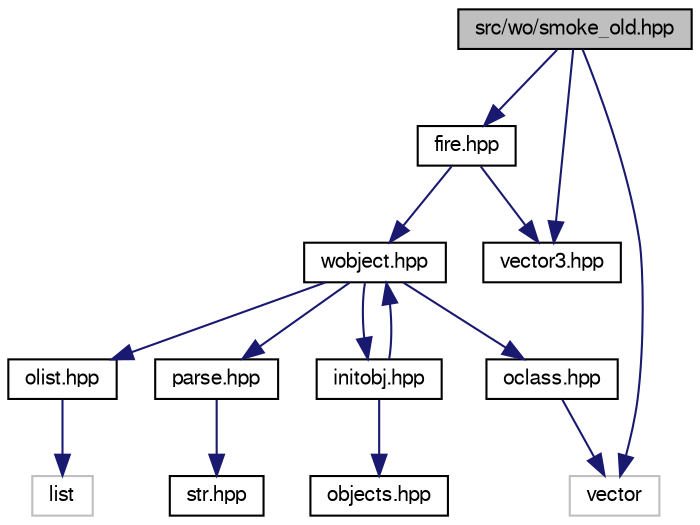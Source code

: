 digraph "src/wo/smoke_old.hpp"
{
 // LATEX_PDF_SIZE
  bgcolor="transparent";
  edge [fontname="FreeSans",fontsize="10",labelfontname="FreeSans",labelfontsize="10"];
  node [fontname="FreeSans",fontsize="10",shape=record];
  Node1 [label="src/wo/smoke_old.hpp",height=0.2,width=0.4,color="black", fillcolor="grey75", style="filled", fontcolor="black",tooltip=" "];
  Node1 -> Node2 [color="midnightblue",fontsize="10",style="solid",fontname="FreeSans"];
  Node2 [label="vector3.hpp",height=0.2,width=0.4,color="black",URL="$a00137.html",tooltip=" "];
  Node1 -> Node3 [color="midnightblue",fontsize="10",style="solid",fontname="FreeSans"];
  Node3 [label="vector",height=0.2,width=0.4,color="grey75",tooltip=" "];
  Node1 -> Node4 [color="midnightblue",fontsize="10",style="solid",fontname="FreeSans"];
  Node4 [label="fire.hpp",height=0.2,width=0.4,color="black",URL="$a00446.html",tooltip=" "];
  Node4 -> Node5 [color="midnightblue",fontsize="10",style="solid",fontname="FreeSans"];
  Node5 [label="wobject.hpp",height=0.2,width=0.4,color="black",URL="$a00866.html",tooltip=" "];
  Node5 -> Node6 [color="midnightblue",fontsize="10",style="solid",fontname="FreeSans"];
  Node6 [label="oclass.hpp",height=0.2,width=0.4,color="black",URL="$a00626.html",tooltip=" "];
  Node6 -> Node3 [color="midnightblue",fontsize="10",style="solid",fontname="FreeSans"];
  Node5 -> Node7 [color="midnightblue",fontsize="10",style="solid",fontname="FreeSans"];
  Node7 [label="olist.hpp",height=0.2,width=0.4,color="black",URL="$a00632.html",tooltip=" "];
  Node7 -> Node8 [color="midnightblue",fontsize="10",style="solid",fontname="FreeSans"];
  Node8 [label="list",height=0.2,width=0.4,color="grey75",tooltip=" "];
  Node5 -> Node9 [color="midnightblue",fontsize="10",style="solid",fontname="FreeSans"];
  Node9 [label="parse.hpp",height=0.2,width=0.4,color="black",URL="$a00638.html",tooltip=" "];
  Node9 -> Node10 [color="midnightblue",fontsize="10",style="solid",fontname="FreeSans"];
  Node10 [label="str.hpp",height=0.2,width=0.4,color="black",URL="$a00179.html",tooltip=" "];
  Node5 -> Node11 [color="midnightblue",fontsize="10",style="solid",fontname="FreeSans"];
  Node11 [label="initobj.hpp",height=0.2,width=0.4,color="black",URL="$a00554.html",tooltip=" "];
  Node11 -> Node12 [color="midnightblue",fontsize="10",style="solid",fontname="FreeSans"];
  Node12 [label="objects.hpp",height=0.2,width=0.4,color="black",URL="$a00620.html",tooltip=" "];
  Node11 -> Node5 [color="midnightblue",fontsize="10",style="solid",fontname="FreeSans"];
  Node4 -> Node2 [color="midnightblue",fontsize="10",style="solid",fontname="FreeSans"];
}
